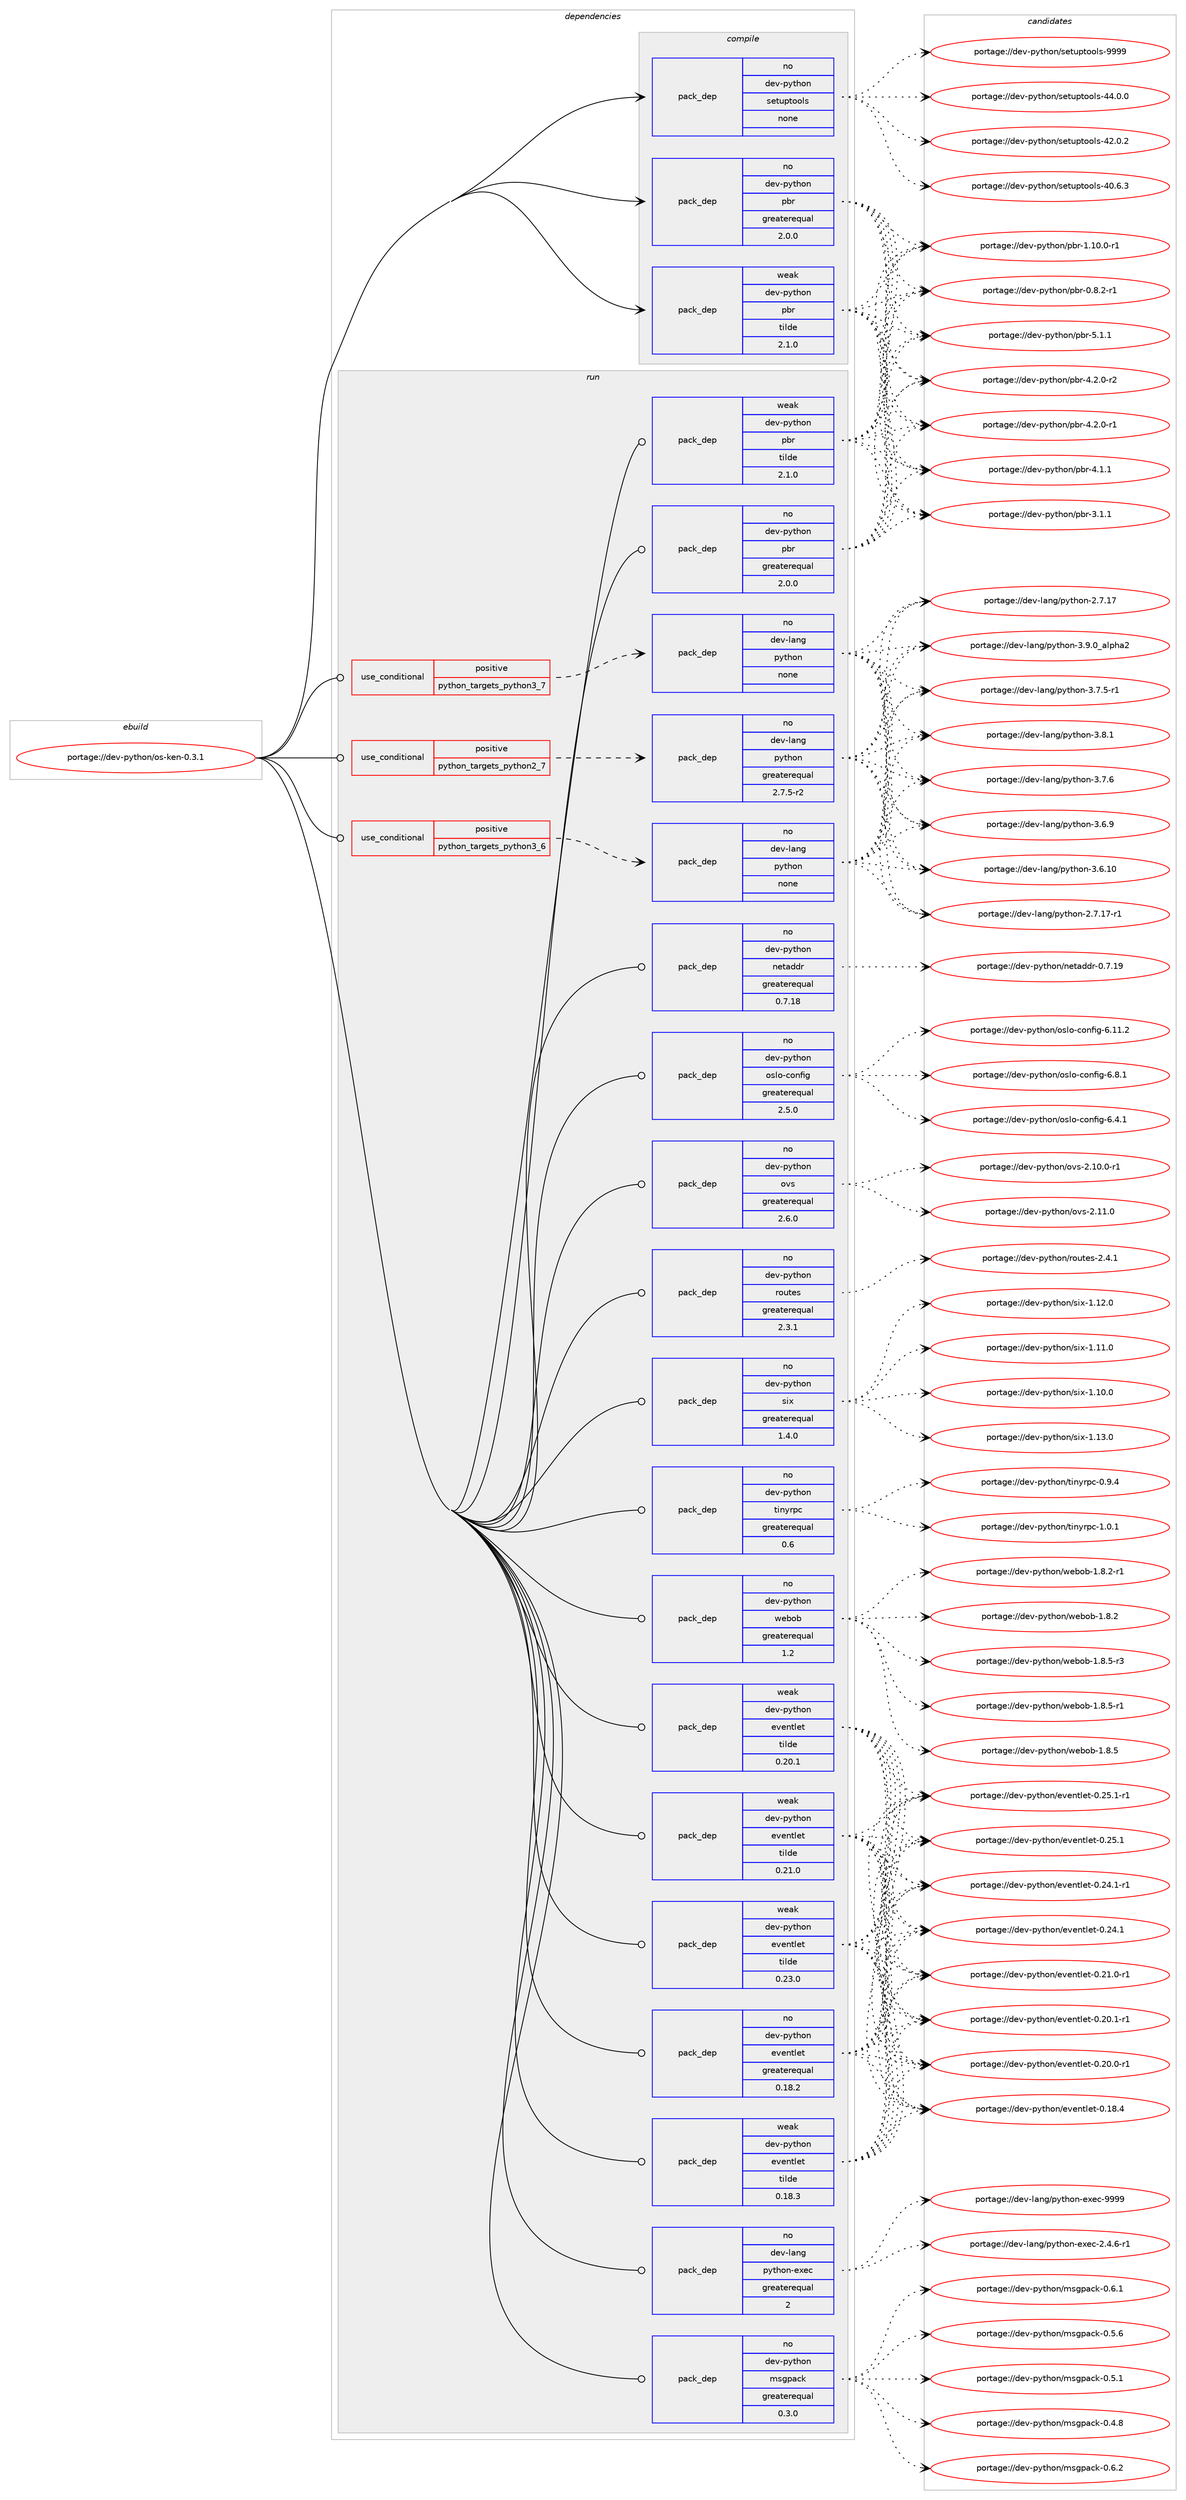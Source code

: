 digraph prolog {

# *************
# Graph options
# *************

newrank=true;
concentrate=true;
compound=true;
graph [rankdir=LR,fontname=Helvetica,fontsize=10,ranksep=1.5];#, ranksep=2.5, nodesep=0.2];
edge  [arrowhead=vee];
node  [fontname=Helvetica,fontsize=10];

# **********
# The ebuild
# **********

subgraph cluster_leftcol {
color=gray;
label=<<i>ebuild</i>>;
id [label="portage://dev-python/os-ken-0.3.1", color=red, width=4, href="../dev-python/os-ken-0.3.1.svg"];
}

# ****************
# The dependencies
# ****************

subgraph cluster_midcol {
color=gray;
label=<<i>dependencies</i>>;
subgraph cluster_compile {
fillcolor="#eeeeee";
style=filled;
label=<<i>compile</i>>;
subgraph pack329758 {
dependency446558 [label=<<TABLE BORDER="0" CELLBORDER="1" CELLSPACING="0" CELLPADDING="4" WIDTH="220"><TR><TD ROWSPAN="6" CELLPADDING="30">pack_dep</TD></TR><TR><TD WIDTH="110">no</TD></TR><TR><TD>dev-python</TD></TR><TR><TD>pbr</TD></TR><TR><TD>greaterequal</TD></TR><TR><TD>2.0.0</TD></TR></TABLE>>, shape=none, color=blue];
}
id:e -> dependency446558:w [weight=20,style="solid",arrowhead="vee"];
subgraph pack329759 {
dependency446559 [label=<<TABLE BORDER="0" CELLBORDER="1" CELLSPACING="0" CELLPADDING="4" WIDTH="220"><TR><TD ROWSPAN="6" CELLPADDING="30">pack_dep</TD></TR><TR><TD WIDTH="110">no</TD></TR><TR><TD>dev-python</TD></TR><TR><TD>setuptools</TD></TR><TR><TD>none</TD></TR><TR><TD></TD></TR></TABLE>>, shape=none, color=blue];
}
id:e -> dependency446559:w [weight=20,style="solid",arrowhead="vee"];
subgraph pack329760 {
dependency446560 [label=<<TABLE BORDER="0" CELLBORDER="1" CELLSPACING="0" CELLPADDING="4" WIDTH="220"><TR><TD ROWSPAN="6" CELLPADDING="30">pack_dep</TD></TR><TR><TD WIDTH="110">weak</TD></TR><TR><TD>dev-python</TD></TR><TR><TD>pbr</TD></TR><TR><TD>tilde</TD></TR><TR><TD>2.1.0</TD></TR></TABLE>>, shape=none, color=blue];
}
id:e -> dependency446560:w [weight=20,style="solid",arrowhead="vee"];
}
subgraph cluster_compileandrun {
fillcolor="#eeeeee";
style=filled;
label=<<i>compile and run</i>>;
}
subgraph cluster_run {
fillcolor="#eeeeee";
style=filled;
label=<<i>run</i>>;
subgraph cond111825 {
dependency446561 [label=<<TABLE BORDER="0" CELLBORDER="1" CELLSPACING="0" CELLPADDING="4"><TR><TD ROWSPAN="3" CELLPADDING="10">use_conditional</TD></TR><TR><TD>positive</TD></TR><TR><TD>python_targets_python2_7</TD></TR></TABLE>>, shape=none, color=red];
subgraph pack329761 {
dependency446562 [label=<<TABLE BORDER="0" CELLBORDER="1" CELLSPACING="0" CELLPADDING="4" WIDTH="220"><TR><TD ROWSPAN="6" CELLPADDING="30">pack_dep</TD></TR><TR><TD WIDTH="110">no</TD></TR><TR><TD>dev-lang</TD></TR><TR><TD>python</TD></TR><TR><TD>greaterequal</TD></TR><TR><TD>2.7.5-r2</TD></TR></TABLE>>, shape=none, color=blue];
}
dependency446561:e -> dependency446562:w [weight=20,style="dashed",arrowhead="vee"];
}
id:e -> dependency446561:w [weight=20,style="solid",arrowhead="odot"];
subgraph cond111826 {
dependency446563 [label=<<TABLE BORDER="0" CELLBORDER="1" CELLSPACING="0" CELLPADDING="4"><TR><TD ROWSPAN="3" CELLPADDING="10">use_conditional</TD></TR><TR><TD>positive</TD></TR><TR><TD>python_targets_python3_6</TD></TR></TABLE>>, shape=none, color=red];
subgraph pack329762 {
dependency446564 [label=<<TABLE BORDER="0" CELLBORDER="1" CELLSPACING="0" CELLPADDING="4" WIDTH="220"><TR><TD ROWSPAN="6" CELLPADDING="30">pack_dep</TD></TR><TR><TD WIDTH="110">no</TD></TR><TR><TD>dev-lang</TD></TR><TR><TD>python</TD></TR><TR><TD>none</TD></TR><TR><TD></TD></TR></TABLE>>, shape=none, color=blue];
}
dependency446563:e -> dependency446564:w [weight=20,style="dashed",arrowhead="vee"];
}
id:e -> dependency446563:w [weight=20,style="solid",arrowhead="odot"];
subgraph cond111827 {
dependency446565 [label=<<TABLE BORDER="0" CELLBORDER="1" CELLSPACING="0" CELLPADDING="4"><TR><TD ROWSPAN="3" CELLPADDING="10">use_conditional</TD></TR><TR><TD>positive</TD></TR><TR><TD>python_targets_python3_7</TD></TR></TABLE>>, shape=none, color=red];
subgraph pack329763 {
dependency446566 [label=<<TABLE BORDER="0" CELLBORDER="1" CELLSPACING="0" CELLPADDING="4" WIDTH="220"><TR><TD ROWSPAN="6" CELLPADDING="30">pack_dep</TD></TR><TR><TD WIDTH="110">no</TD></TR><TR><TD>dev-lang</TD></TR><TR><TD>python</TD></TR><TR><TD>none</TD></TR><TR><TD></TD></TR></TABLE>>, shape=none, color=blue];
}
dependency446565:e -> dependency446566:w [weight=20,style="dashed",arrowhead="vee"];
}
id:e -> dependency446565:w [weight=20,style="solid",arrowhead="odot"];
subgraph pack329764 {
dependency446567 [label=<<TABLE BORDER="0" CELLBORDER="1" CELLSPACING="0" CELLPADDING="4" WIDTH="220"><TR><TD ROWSPAN="6" CELLPADDING="30">pack_dep</TD></TR><TR><TD WIDTH="110">no</TD></TR><TR><TD>dev-lang</TD></TR><TR><TD>python-exec</TD></TR><TR><TD>greaterequal</TD></TR><TR><TD>2</TD></TR></TABLE>>, shape=none, color=blue];
}
id:e -> dependency446567:w [weight=20,style="solid",arrowhead="odot"];
subgraph pack329765 {
dependency446568 [label=<<TABLE BORDER="0" CELLBORDER="1" CELLSPACING="0" CELLPADDING="4" WIDTH="220"><TR><TD ROWSPAN="6" CELLPADDING="30">pack_dep</TD></TR><TR><TD WIDTH="110">no</TD></TR><TR><TD>dev-python</TD></TR><TR><TD>eventlet</TD></TR><TR><TD>greaterequal</TD></TR><TR><TD>0.18.2</TD></TR></TABLE>>, shape=none, color=blue];
}
id:e -> dependency446568:w [weight=20,style="solid",arrowhead="odot"];
subgraph pack329766 {
dependency446569 [label=<<TABLE BORDER="0" CELLBORDER="1" CELLSPACING="0" CELLPADDING="4" WIDTH="220"><TR><TD ROWSPAN="6" CELLPADDING="30">pack_dep</TD></TR><TR><TD WIDTH="110">no</TD></TR><TR><TD>dev-python</TD></TR><TR><TD>msgpack</TD></TR><TR><TD>greaterequal</TD></TR><TR><TD>0.3.0</TD></TR></TABLE>>, shape=none, color=blue];
}
id:e -> dependency446569:w [weight=20,style="solid",arrowhead="odot"];
subgraph pack329767 {
dependency446570 [label=<<TABLE BORDER="0" CELLBORDER="1" CELLSPACING="0" CELLPADDING="4" WIDTH="220"><TR><TD ROWSPAN="6" CELLPADDING="30">pack_dep</TD></TR><TR><TD WIDTH="110">no</TD></TR><TR><TD>dev-python</TD></TR><TR><TD>netaddr</TD></TR><TR><TD>greaterequal</TD></TR><TR><TD>0.7.18</TD></TR></TABLE>>, shape=none, color=blue];
}
id:e -> dependency446570:w [weight=20,style="solid",arrowhead="odot"];
subgraph pack329768 {
dependency446571 [label=<<TABLE BORDER="0" CELLBORDER="1" CELLSPACING="0" CELLPADDING="4" WIDTH="220"><TR><TD ROWSPAN="6" CELLPADDING="30">pack_dep</TD></TR><TR><TD WIDTH="110">no</TD></TR><TR><TD>dev-python</TD></TR><TR><TD>oslo-config</TD></TR><TR><TD>greaterequal</TD></TR><TR><TD>2.5.0</TD></TR></TABLE>>, shape=none, color=blue];
}
id:e -> dependency446571:w [weight=20,style="solid",arrowhead="odot"];
subgraph pack329769 {
dependency446572 [label=<<TABLE BORDER="0" CELLBORDER="1" CELLSPACING="0" CELLPADDING="4" WIDTH="220"><TR><TD ROWSPAN="6" CELLPADDING="30">pack_dep</TD></TR><TR><TD WIDTH="110">no</TD></TR><TR><TD>dev-python</TD></TR><TR><TD>ovs</TD></TR><TR><TD>greaterequal</TD></TR><TR><TD>2.6.0</TD></TR></TABLE>>, shape=none, color=blue];
}
id:e -> dependency446572:w [weight=20,style="solid",arrowhead="odot"];
subgraph pack329770 {
dependency446573 [label=<<TABLE BORDER="0" CELLBORDER="1" CELLSPACING="0" CELLPADDING="4" WIDTH="220"><TR><TD ROWSPAN="6" CELLPADDING="30">pack_dep</TD></TR><TR><TD WIDTH="110">no</TD></TR><TR><TD>dev-python</TD></TR><TR><TD>pbr</TD></TR><TR><TD>greaterequal</TD></TR><TR><TD>2.0.0</TD></TR></TABLE>>, shape=none, color=blue];
}
id:e -> dependency446573:w [weight=20,style="solid",arrowhead="odot"];
subgraph pack329771 {
dependency446574 [label=<<TABLE BORDER="0" CELLBORDER="1" CELLSPACING="0" CELLPADDING="4" WIDTH="220"><TR><TD ROWSPAN="6" CELLPADDING="30">pack_dep</TD></TR><TR><TD WIDTH="110">no</TD></TR><TR><TD>dev-python</TD></TR><TR><TD>routes</TD></TR><TR><TD>greaterequal</TD></TR><TR><TD>2.3.1</TD></TR></TABLE>>, shape=none, color=blue];
}
id:e -> dependency446574:w [weight=20,style="solid",arrowhead="odot"];
subgraph pack329772 {
dependency446575 [label=<<TABLE BORDER="0" CELLBORDER="1" CELLSPACING="0" CELLPADDING="4" WIDTH="220"><TR><TD ROWSPAN="6" CELLPADDING="30">pack_dep</TD></TR><TR><TD WIDTH="110">no</TD></TR><TR><TD>dev-python</TD></TR><TR><TD>six</TD></TR><TR><TD>greaterequal</TD></TR><TR><TD>1.4.0</TD></TR></TABLE>>, shape=none, color=blue];
}
id:e -> dependency446575:w [weight=20,style="solid",arrowhead="odot"];
subgraph pack329773 {
dependency446576 [label=<<TABLE BORDER="0" CELLBORDER="1" CELLSPACING="0" CELLPADDING="4" WIDTH="220"><TR><TD ROWSPAN="6" CELLPADDING="30">pack_dep</TD></TR><TR><TD WIDTH="110">no</TD></TR><TR><TD>dev-python</TD></TR><TR><TD>tinyrpc</TD></TR><TR><TD>greaterequal</TD></TR><TR><TD>0.6</TD></TR></TABLE>>, shape=none, color=blue];
}
id:e -> dependency446576:w [weight=20,style="solid",arrowhead="odot"];
subgraph pack329774 {
dependency446577 [label=<<TABLE BORDER="0" CELLBORDER="1" CELLSPACING="0" CELLPADDING="4" WIDTH="220"><TR><TD ROWSPAN="6" CELLPADDING="30">pack_dep</TD></TR><TR><TD WIDTH="110">no</TD></TR><TR><TD>dev-python</TD></TR><TR><TD>webob</TD></TR><TR><TD>greaterequal</TD></TR><TR><TD>1.2</TD></TR></TABLE>>, shape=none, color=blue];
}
id:e -> dependency446577:w [weight=20,style="solid",arrowhead="odot"];
subgraph pack329775 {
dependency446578 [label=<<TABLE BORDER="0" CELLBORDER="1" CELLSPACING="0" CELLPADDING="4" WIDTH="220"><TR><TD ROWSPAN="6" CELLPADDING="30">pack_dep</TD></TR><TR><TD WIDTH="110">weak</TD></TR><TR><TD>dev-python</TD></TR><TR><TD>eventlet</TD></TR><TR><TD>tilde</TD></TR><TR><TD>0.18.3</TD></TR></TABLE>>, shape=none, color=blue];
}
id:e -> dependency446578:w [weight=20,style="solid",arrowhead="odot"];
subgraph pack329776 {
dependency446579 [label=<<TABLE BORDER="0" CELLBORDER="1" CELLSPACING="0" CELLPADDING="4" WIDTH="220"><TR><TD ROWSPAN="6" CELLPADDING="30">pack_dep</TD></TR><TR><TD WIDTH="110">weak</TD></TR><TR><TD>dev-python</TD></TR><TR><TD>eventlet</TD></TR><TR><TD>tilde</TD></TR><TR><TD>0.20.1</TD></TR></TABLE>>, shape=none, color=blue];
}
id:e -> dependency446579:w [weight=20,style="solid",arrowhead="odot"];
subgraph pack329777 {
dependency446580 [label=<<TABLE BORDER="0" CELLBORDER="1" CELLSPACING="0" CELLPADDING="4" WIDTH="220"><TR><TD ROWSPAN="6" CELLPADDING="30">pack_dep</TD></TR><TR><TD WIDTH="110">weak</TD></TR><TR><TD>dev-python</TD></TR><TR><TD>eventlet</TD></TR><TR><TD>tilde</TD></TR><TR><TD>0.21.0</TD></TR></TABLE>>, shape=none, color=blue];
}
id:e -> dependency446580:w [weight=20,style="solid",arrowhead="odot"];
subgraph pack329778 {
dependency446581 [label=<<TABLE BORDER="0" CELLBORDER="1" CELLSPACING="0" CELLPADDING="4" WIDTH="220"><TR><TD ROWSPAN="6" CELLPADDING="30">pack_dep</TD></TR><TR><TD WIDTH="110">weak</TD></TR><TR><TD>dev-python</TD></TR><TR><TD>eventlet</TD></TR><TR><TD>tilde</TD></TR><TR><TD>0.23.0</TD></TR></TABLE>>, shape=none, color=blue];
}
id:e -> dependency446581:w [weight=20,style="solid",arrowhead="odot"];
subgraph pack329779 {
dependency446582 [label=<<TABLE BORDER="0" CELLBORDER="1" CELLSPACING="0" CELLPADDING="4" WIDTH="220"><TR><TD ROWSPAN="6" CELLPADDING="30">pack_dep</TD></TR><TR><TD WIDTH="110">weak</TD></TR><TR><TD>dev-python</TD></TR><TR><TD>pbr</TD></TR><TR><TD>tilde</TD></TR><TR><TD>2.1.0</TD></TR></TABLE>>, shape=none, color=blue];
}
id:e -> dependency446582:w [weight=20,style="solid",arrowhead="odot"];
}
}

# **************
# The candidates
# **************

subgraph cluster_choices {
rank=same;
color=gray;
label=<<i>candidates</i>>;

subgraph choice329758 {
color=black;
nodesep=1;
choice100101118451121211161041111104711298114455346494649 [label="portage://dev-python/pbr-5.1.1", color=red, width=4,href="../dev-python/pbr-5.1.1.svg"];
choice1001011184511212111610411111047112981144552465046484511450 [label="portage://dev-python/pbr-4.2.0-r2", color=red, width=4,href="../dev-python/pbr-4.2.0-r2.svg"];
choice1001011184511212111610411111047112981144552465046484511449 [label="portage://dev-python/pbr-4.2.0-r1", color=red, width=4,href="../dev-python/pbr-4.2.0-r1.svg"];
choice100101118451121211161041111104711298114455246494649 [label="portage://dev-python/pbr-4.1.1", color=red, width=4,href="../dev-python/pbr-4.1.1.svg"];
choice100101118451121211161041111104711298114455146494649 [label="portage://dev-python/pbr-3.1.1", color=red, width=4,href="../dev-python/pbr-3.1.1.svg"];
choice100101118451121211161041111104711298114454946494846484511449 [label="portage://dev-python/pbr-1.10.0-r1", color=red, width=4,href="../dev-python/pbr-1.10.0-r1.svg"];
choice1001011184511212111610411111047112981144548465646504511449 [label="portage://dev-python/pbr-0.8.2-r1", color=red, width=4,href="../dev-python/pbr-0.8.2-r1.svg"];
dependency446558:e -> choice100101118451121211161041111104711298114455346494649:w [style=dotted,weight="100"];
dependency446558:e -> choice1001011184511212111610411111047112981144552465046484511450:w [style=dotted,weight="100"];
dependency446558:e -> choice1001011184511212111610411111047112981144552465046484511449:w [style=dotted,weight="100"];
dependency446558:e -> choice100101118451121211161041111104711298114455246494649:w [style=dotted,weight="100"];
dependency446558:e -> choice100101118451121211161041111104711298114455146494649:w [style=dotted,weight="100"];
dependency446558:e -> choice100101118451121211161041111104711298114454946494846484511449:w [style=dotted,weight="100"];
dependency446558:e -> choice1001011184511212111610411111047112981144548465646504511449:w [style=dotted,weight="100"];
}
subgraph choice329759 {
color=black;
nodesep=1;
choice10010111845112121116104111110471151011161171121161111111081154557575757 [label="portage://dev-python/setuptools-9999", color=red, width=4,href="../dev-python/setuptools-9999.svg"];
choice100101118451121211161041111104711510111611711211611111110811545525246484648 [label="portage://dev-python/setuptools-44.0.0", color=red, width=4,href="../dev-python/setuptools-44.0.0.svg"];
choice100101118451121211161041111104711510111611711211611111110811545525046484650 [label="portage://dev-python/setuptools-42.0.2", color=red, width=4,href="../dev-python/setuptools-42.0.2.svg"];
choice100101118451121211161041111104711510111611711211611111110811545524846544651 [label="portage://dev-python/setuptools-40.6.3", color=red, width=4,href="../dev-python/setuptools-40.6.3.svg"];
dependency446559:e -> choice10010111845112121116104111110471151011161171121161111111081154557575757:w [style=dotted,weight="100"];
dependency446559:e -> choice100101118451121211161041111104711510111611711211611111110811545525246484648:w [style=dotted,weight="100"];
dependency446559:e -> choice100101118451121211161041111104711510111611711211611111110811545525046484650:w [style=dotted,weight="100"];
dependency446559:e -> choice100101118451121211161041111104711510111611711211611111110811545524846544651:w [style=dotted,weight="100"];
}
subgraph choice329760 {
color=black;
nodesep=1;
choice100101118451121211161041111104711298114455346494649 [label="portage://dev-python/pbr-5.1.1", color=red, width=4,href="../dev-python/pbr-5.1.1.svg"];
choice1001011184511212111610411111047112981144552465046484511450 [label="portage://dev-python/pbr-4.2.0-r2", color=red, width=4,href="../dev-python/pbr-4.2.0-r2.svg"];
choice1001011184511212111610411111047112981144552465046484511449 [label="portage://dev-python/pbr-4.2.0-r1", color=red, width=4,href="../dev-python/pbr-4.2.0-r1.svg"];
choice100101118451121211161041111104711298114455246494649 [label="portage://dev-python/pbr-4.1.1", color=red, width=4,href="../dev-python/pbr-4.1.1.svg"];
choice100101118451121211161041111104711298114455146494649 [label="portage://dev-python/pbr-3.1.1", color=red, width=4,href="../dev-python/pbr-3.1.1.svg"];
choice100101118451121211161041111104711298114454946494846484511449 [label="portage://dev-python/pbr-1.10.0-r1", color=red, width=4,href="../dev-python/pbr-1.10.0-r1.svg"];
choice1001011184511212111610411111047112981144548465646504511449 [label="portage://dev-python/pbr-0.8.2-r1", color=red, width=4,href="../dev-python/pbr-0.8.2-r1.svg"];
dependency446560:e -> choice100101118451121211161041111104711298114455346494649:w [style=dotted,weight="100"];
dependency446560:e -> choice1001011184511212111610411111047112981144552465046484511450:w [style=dotted,weight="100"];
dependency446560:e -> choice1001011184511212111610411111047112981144552465046484511449:w [style=dotted,weight="100"];
dependency446560:e -> choice100101118451121211161041111104711298114455246494649:w [style=dotted,weight="100"];
dependency446560:e -> choice100101118451121211161041111104711298114455146494649:w [style=dotted,weight="100"];
dependency446560:e -> choice100101118451121211161041111104711298114454946494846484511449:w [style=dotted,weight="100"];
dependency446560:e -> choice1001011184511212111610411111047112981144548465646504511449:w [style=dotted,weight="100"];
}
subgraph choice329761 {
color=black;
nodesep=1;
choice10010111845108971101034711212111610411111045514657464895971081121049750 [label="portage://dev-lang/python-3.9.0_alpha2", color=red, width=4,href="../dev-lang/python-3.9.0_alpha2.svg"];
choice100101118451089711010347112121116104111110455146564649 [label="portage://dev-lang/python-3.8.1", color=red, width=4,href="../dev-lang/python-3.8.1.svg"];
choice100101118451089711010347112121116104111110455146554654 [label="portage://dev-lang/python-3.7.6", color=red, width=4,href="../dev-lang/python-3.7.6.svg"];
choice1001011184510897110103471121211161041111104551465546534511449 [label="portage://dev-lang/python-3.7.5-r1", color=red, width=4,href="../dev-lang/python-3.7.5-r1.svg"];
choice100101118451089711010347112121116104111110455146544657 [label="portage://dev-lang/python-3.6.9", color=red, width=4,href="../dev-lang/python-3.6.9.svg"];
choice10010111845108971101034711212111610411111045514654464948 [label="portage://dev-lang/python-3.6.10", color=red, width=4,href="../dev-lang/python-3.6.10.svg"];
choice100101118451089711010347112121116104111110455046554649554511449 [label="portage://dev-lang/python-2.7.17-r1", color=red, width=4,href="../dev-lang/python-2.7.17-r1.svg"];
choice10010111845108971101034711212111610411111045504655464955 [label="portage://dev-lang/python-2.7.17", color=red, width=4,href="../dev-lang/python-2.7.17.svg"];
dependency446562:e -> choice10010111845108971101034711212111610411111045514657464895971081121049750:w [style=dotted,weight="100"];
dependency446562:e -> choice100101118451089711010347112121116104111110455146564649:w [style=dotted,weight="100"];
dependency446562:e -> choice100101118451089711010347112121116104111110455146554654:w [style=dotted,weight="100"];
dependency446562:e -> choice1001011184510897110103471121211161041111104551465546534511449:w [style=dotted,weight="100"];
dependency446562:e -> choice100101118451089711010347112121116104111110455146544657:w [style=dotted,weight="100"];
dependency446562:e -> choice10010111845108971101034711212111610411111045514654464948:w [style=dotted,weight="100"];
dependency446562:e -> choice100101118451089711010347112121116104111110455046554649554511449:w [style=dotted,weight="100"];
dependency446562:e -> choice10010111845108971101034711212111610411111045504655464955:w [style=dotted,weight="100"];
}
subgraph choice329762 {
color=black;
nodesep=1;
choice10010111845108971101034711212111610411111045514657464895971081121049750 [label="portage://dev-lang/python-3.9.0_alpha2", color=red, width=4,href="../dev-lang/python-3.9.0_alpha2.svg"];
choice100101118451089711010347112121116104111110455146564649 [label="portage://dev-lang/python-3.8.1", color=red, width=4,href="../dev-lang/python-3.8.1.svg"];
choice100101118451089711010347112121116104111110455146554654 [label="portage://dev-lang/python-3.7.6", color=red, width=4,href="../dev-lang/python-3.7.6.svg"];
choice1001011184510897110103471121211161041111104551465546534511449 [label="portage://dev-lang/python-3.7.5-r1", color=red, width=4,href="../dev-lang/python-3.7.5-r1.svg"];
choice100101118451089711010347112121116104111110455146544657 [label="portage://dev-lang/python-3.6.9", color=red, width=4,href="../dev-lang/python-3.6.9.svg"];
choice10010111845108971101034711212111610411111045514654464948 [label="portage://dev-lang/python-3.6.10", color=red, width=4,href="../dev-lang/python-3.6.10.svg"];
choice100101118451089711010347112121116104111110455046554649554511449 [label="portage://dev-lang/python-2.7.17-r1", color=red, width=4,href="../dev-lang/python-2.7.17-r1.svg"];
choice10010111845108971101034711212111610411111045504655464955 [label="portage://dev-lang/python-2.7.17", color=red, width=4,href="../dev-lang/python-2.7.17.svg"];
dependency446564:e -> choice10010111845108971101034711212111610411111045514657464895971081121049750:w [style=dotted,weight="100"];
dependency446564:e -> choice100101118451089711010347112121116104111110455146564649:w [style=dotted,weight="100"];
dependency446564:e -> choice100101118451089711010347112121116104111110455146554654:w [style=dotted,weight="100"];
dependency446564:e -> choice1001011184510897110103471121211161041111104551465546534511449:w [style=dotted,weight="100"];
dependency446564:e -> choice100101118451089711010347112121116104111110455146544657:w [style=dotted,weight="100"];
dependency446564:e -> choice10010111845108971101034711212111610411111045514654464948:w [style=dotted,weight="100"];
dependency446564:e -> choice100101118451089711010347112121116104111110455046554649554511449:w [style=dotted,weight="100"];
dependency446564:e -> choice10010111845108971101034711212111610411111045504655464955:w [style=dotted,weight="100"];
}
subgraph choice329763 {
color=black;
nodesep=1;
choice10010111845108971101034711212111610411111045514657464895971081121049750 [label="portage://dev-lang/python-3.9.0_alpha2", color=red, width=4,href="../dev-lang/python-3.9.0_alpha2.svg"];
choice100101118451089711010347112121116104111110455146564649 [label="portage://dev-lang/python-3.8.1", color=red, width=4,href="../dev-lang/python-3.8.1.svg"];
choice100101118451089711010347112121116104111110455146554654 [label="portage://dev-lang/python-3.7.6", color=red, width=4,href="../dev-lang/python-3.7.6.svg"];
choice1001011184510897110103471121211161041111104551465546534511449 [label="portage://dev-lang/python-3.7.5-r1", color=red, width=4,href="../dev-lang/python-3.7.5-r1.svg"];
choice100101118451089711010347112121116104111110455146544657 [label="portage://dev-lang/python-3.6.9", color=red, width=4,href="../dev-lang/python-3.6.9.svg"];
choice10010111845108971101034711212111610411111045514654464948 [label="portage://dev-lang/python-3.6.10", color=red, width=4,href="../dev-lang/python-3.6.10.svg"];
choice100101118451089711010347112121116104111110455046554649554511449 [label="portage://dev-lang/python-2.7.17-r1", color=red, width=4,href="../dev-lang/python-2.7.17-r1.svg"];
choice10010111845108971101034711212111610411111045504655464955 [label="portage://dev-lang/python-2.7.17", color=red, width=4,href="../dev-lang/python-2.7.17.svg"];
dependency446566:e -> choice10010111845108971101034711212111610411111045514657464895971081121049750:w [style=dotted,weight="100"];
dependency446566:e -> choice100101118451089711010347112121116104111110455146564649:w [style=dotted,weight="100"];
dependency446566:e -> choice100101118451089711010347112121116104111110455146554654:w [style=dotted,weight="100"];
dependency446566:e -> choice1001011184510897110103471121211161041111104551465546534511449:w [style=dotted,weight="100"];
dependency446566:e -> choice100101118451089711010347112121116104111110455146544657:w [style=dotted,weight="100"];
dependency446566:e -> choice10010111845108971101034711212111610411111045514654464948:w [style=dotted,weight="100"];
dependency446566:e -> choice100101118451089711010347112121116104111110455046554649554511449:w [style=dotted,weight="100"];
dependency446566:e -> choice10010111845108971101034711212111610411111045504655464955:w [style=dotted,weight="100"];
}
subgraph choice329764 {
color=black;
nodesep=1;
choice10010111845108971101034711212111610411111045101120101994557575757 [label="portage://dev-lang/python-exec-9999", color=red, width=4,href="../dev-lang/python-exec-9999.svg"];
choice10010111845108971101034711212111610411111045101120101994550465246544511449 [label="portage://dev-lang/python-exec-2.4.6-r1", color=red, width=4,href="../dev-lang/python-exec-2.4.6-r1.svg"];
dependency446567:e -> choice10010111845108971101034711212111610411111045101120101994557575757:w [style=dotted,weight="100"];
dependency446567:e -> choice10010111845108971101034711212111610411111045101120101994550465246544511449:w [style=dotted,weight="100"];
}
subgraph choice329765 {
color=black;
nodesep=1;
choice1001011184511212111610411111047101118101110116108101116454846505346494511449 [label="portage://dev-python/eventlet-0.25.1-r1", color=red, width=4,href="../dev-python/eventlet-0.25.1-r1.svg"];
choice100101118451121211161041111104710111810111011610810111645484650534649 [label="portage://dev-python/eventlet-0.25.1", color=red, width=4,href="../dev-python/eventlet-0.25.1.svg"];
choice1001011184511212111610411111047101118101110116108101116454846505246494511449 [label="portage://dev-python/eventlet-0.24.1-r1", color=red, width=4,href="../dev-python/eventlet-0.24.1-r1.svg"];
choice100101118451121211161041111104710111810111011610810111645484650524649 [label="portage://dev-python/eventlet-0.24.1", color=red, width=4,href="../dev-python/eventlet-0.24.1.svg"];
choice1001011184511212111610411111047101118101110116108101116454846504946484511449 [label="portage://dev-python/eventlet-0.21.0-r1", color=red, width=4,href="../dev-python/eventlet-0.21.0-r1.svg"];
choice1001011184511212111610411111047101118101110116108101116454846504846494511449 [label="portage://dev-python/eventlet-0.20.1-r1", color=red, width=4,href="../dev-python/eventlet-0.20.1-r1.svg"];
choice1001011184511212111610411111047101118101110116108101116454846504846484511449 [label="portage://dev-python/eventlet-0.20.0-r1", color=red, width=4,href="../dev-python/eventlet-0.20.0-r1.svg"];
choice100101118451121211161041111104710111810111011610810111645484649564652 [label="portage://dev-python/eventlet-0.18.4", color=red, width=4,href="../dev-python/eventlet-0.18.4.svg"];
dependency446568:e -> choice1001011184511212111610411111047101118101110116108101116454846505346494511449:w [style=dotted,weight="100"];
dependency446568:e -> choice100101118451121211161041111104710111810111011610810111645484650534649:w [style=dotted,weight="100"];
dependency446568:e -> choice1001011184511212111610411111047101118101110116108101116454846505246494511449:w [style=dotted,weight="100"];
dependency446568:e -> choice100101118451121211161041111104710111810111011610810111645484650524649:w [style=dotted,weight="100"];
dependency446568:e -> choice1001011184511212111610411111047101118101110116108101116454846504946484511449:w [style=dotted,weight="100"];
dependency446568:e -> choice1001011184511212111610411111047101118101110116108101116454846504846494511449:w [style=dotted,weight="100"];
dependency446568:e -> choice1001011184511212111610411111047101118101110116108101116454846504846484511449:w [style=dotted,weight="100"];
dependency446568:e -> choice100101118451121211161041111104710111810111011610810111645484649564652:w [style=dotted,weight="100"];
}
subgraph choice329766 {
color=black;
nodesep=1;
choice10010111845112121116104111110471091151031129799107454846544650 [label="portage://dev-python/msgpack-0.6.2", color=red, width=4,href="../dev-python/msgpack-0.6.2.svg"];
choice10010111845112121116104111110471091151031129799107454846544649 [label="portage://dev-python/msgpack-0.6.1", color=red, width=4,href="../dev-python/msgpack-0.6.1.svg"];
choice10010111845112121116104111110471091151031129799107454846534654 [label="portage://dev-python/msgpack-0.5.6", color=red, width=4,href="../dev-python/msgpack-0.5.6.svg"];
choice10010111845112121116104111110471091151031129799107454846534649 [label="portage://dev-python/msgpack-0.5.1", color=red, width=4,href="../dev-python/msgpack-0.5.1.svg"];
choice10010111845112121116104111110471091151031129799107454846524656 [label="portage://dev-python/msgpack-0.4.8", color=red, width=4,href="../dev-python/msgpack-0.4.8.svg"];
dependency446569:e -> choice10010111845112121116104111110471091151031129799107454846544650:w [style=dotted,weight="100"];
dependency446569:e -> choice10010111845112121116104111110471091151031129799107454846544649:w [style=dotted,weight="100"];
dependency446569:e -> choice10010111845112121116104111110471091151031129799107454846534654:w [style=dotted,weight="100"];
dependency446569:e -> choice10010111845112121116104111110471091151031129799107454846534649:w [style=dotted,weight="100"];
dependency446569:e -> choice10010111845112121116104111110471091151031129799107454846524656:w [style=dotted,weight="100"];
}
subgraph choice329767 {
color=black;
nodesep=1;
choice10010111845112121116104111110471101011169710010011445484655464957 [label="portage://dev-python/netaddr-0.7.19", color=red, width=4,href="../dev-python/netaddr-0.7.19.svg"];
dependency446570:e -> choice10010111845112121116104111110471101011169710010011445484655464957:w [style=dotted,weight="100"];
}
subgraph choice329768 {
color=black;
nodesep=1;
choice10010111845112121116104111110471111151081114599111110102105103455446564649 [label="portage://dev-python/oslo-config-6.8.1", color=red, width=4,href="../dev-python/oslo-config-6.8.1.svg"];
choice10010111845112121116104111110471111151081114599111110102105103455446524649 [label="portage://dev-python/oslo-config-6.4.1", color=red, width=4,href="../dev-python/oslo-config-6.4.1.svg"];
choice1001011184511212111610411111047111115108111459911111010210510345544649494650 [label="portage://dev-python/oslo-config-6.11.2", color=red, width=4,href="../dev-python/oslo-config-6.11.2.svg"];
dependency446571:e -> choice10010111845112121116104111110471111151081114599111110102105103455446564649:w [style=dotted,weight="100"];
dependency446571:e -> choice10010111845112121116104111110471111151081114599111110102105103455446524649:w [style=dotted,weight="100"];
dependency446571:e -> choice1001011184511212111610411111047111115108111459911111010210510345544649494650:w [style=dotted,weight="100"];
}
subgraph choice329769 {
color=black;
nodesep=1;
choice100101118451121211161041111104711111811545504649494648 [label="portage://dev-python/ovs-2.11.0", color=red, width=4,href="../dev-python/ovs-2.11.0.svg"];
choice1001011184511212111610411111047111118115455046494846484511449 [label="portage://dev-python/ovs-2.10.0-r1", color=red, width=4,href="../dev-python/ovs-2.10.0-r1.svg"];
dependency446572:e -> choice100101118451121211161041111104711111811545504649494648:w [style=dotted,weight="100"];
dependency446572:e -> choice1001011184511212111610411111047111118115455046494846484511449:w [style=dotted,weight="100"];
}
subgraph choice329770 {
color=black;
nodesep=1;
choice100101118451121211161041111104711298114455346494649 [label="portage://dev-python/pbr-5.1.1", color=red, width=4,href="../dev-python/pbr-5.1.1.svg"];
choice1001011184511212111610411111047112981144552465046484511450 [label="portage://dev-python/pbr-4.2.0-r2", color=red, width=4,href="../dev-python/pbr-4.2.0-r2.svg"];
choice1001011184511212111610411111047112981144552465046484511449 [label="portage://dev-python/pbr-4.2.0-r1", color=red, width=4,href="../dev-python/pbr-4.2.0-r1.svg"];
choice100101118451121211161041111104711298114455246494649 [label="portage://dev-python/pbr-4.1.1", color=red, width=4,href="../dev-python/pbr-4.1.1.svg"];
choice100101118451121211161041111104711298114455146494649 [label="portage://dev-python/pbr-3.1.1", color=red, width=4,href="../dev-python/pbr-3.1.1.svg"];
choice100101118451121211161041111104711298114454946494846484511449 [label="portage://dev-python/pbr-1.10.0-r1", color=red, width=4,href="../dev-python/pbr-1.10.0-r1.svg"];
choice1001011184511212111610411111047112981144548465646504511449 [label="portage://dev-python/pbr-0.8.2-r1", color=red, width=4,href="../dev-python/pbr-0.8.2-r1.svg"];
dependency446573:e -> choice100101118451121211161041111104711298114455346494649:w [style=dotted,weight="100"];
dependency446573:e -> choice1001011184511212111610411111047112981144552465046484511450:w [style=dotted,weight="100"];
dependency446573:e -> choice1001011184511212111610411111047112981144552465046484511449:w [style=dotted,weight="100"];
dependency446573:e -> choice100101118451121211161041111104711298114455246494649:w [style=dotted,weight="100"];
dependency446573:e -> choice100101118451121211161041111104711298114455146494649:w [style=dotted,weight="100"];
dependency446573:e -> choice100101118451121211161041111104711298114454946494846484511449:w [style=dotted,weight="100"];
dependency446573:e -> choice1001011184511212111610411111047112981144548465646504511449:w [style=dotted,weight="100"];
}
subgraph choice329771 {
color=black;
nodesep=1;
choice1001011184511212111610411111047114111117116101115455046524649 [label="portage://dev-python/routes-2.4.1", color=red, width=4,href="../dev-python/routes-2.4.1.svg"];
dependency446574:e -> choice1001011184511212111610411111047114111117116101115455046524649:w [style=dotted,weight="100"];
}
subgraph choice329772 {
color=black;
nodesep=1;
choice100101118451121211161041111104711510512045494649514648 [label="portage://dev-python/six-1.13.0", color=red, width=4,href="../dev-python/six-1.13.0.svg"];
choice100101118451121211161041111104711510512045494649504648 [label="portage://dev-python/six-1.12.0", color=red, width=4,href="../dev-python/six-1.12.0.svg"];
choice100101118451121211161041111104711510512045494649494648 [label="portage://dev-python/six-1.11.0", color=red, width=4,href="../dev-python/six-1.11.0.svg"];
choice100101118451121211161041111104711510512045494649484648 [label="portage://dev-python/six-1.10.0", color=red, width=4,href="../dev-python/six-1.10.0.svg"];
dependency446575:e -> choice100101118451121211161041111104711510512045494649514648:w [style=dotted,weight="100"];
dependency446575:e -> choice100101118451121211161041111104711510512045494649504648:w [style=dotted,weight="100"];
dependency446575:e -> choice100101118451121211161041111104711510512045494649494648:w [style=dotted,weight="100"];
dependency446575:e -> choice100101118451121211161041111104711510512045494649484648:w [style=dotted,weight="100"];
}
subgraph choice329773 {
color=black;
nodesep=1;
choice100101118451121211161041111104711610511012111411299454946484649 [label="portage://dev-python/tinyrpc-1.0.1", color=red, width=4,href="../dev-python/tinyrpc-1.0.1.svg"];
choice100101118451121211161041111104711610511012111411299454846574652 [label="portage://dev-python/tinyrpc-0.9.4", color=red, width=4,href="../dev-python/tinyrpc-0.9.4.svg"];
dependency446576:e -> choice100101118451121211161041111104711610511012111411299454946484649:w [style=dotted,weight="100"];
dependency446576:e -> choice100101118451121211161041111104711610511012111411299454846574652:w [style=dotted,weight="100"];
}
subgraph choice329774 {
color=black;
nodesep=1;
choice100101118451121211161041111104711910198111984549465646534511451 [label="portage://dev-python/webob-1.8.5-r3", color=red, width=4,href="../dev-python/webob-1.8.5-r3.svg"];
choice100101118451121211161041111104711910198111984549465646534511449 [label="portage://dev-python/webob-1.8.5-r1", color=red, width=4,href="../dev-python/webob-1.8.5-r1.svg"];
choice10010111845112121116104111110471191019811198454946564653 [label="portage://dev-python/webob-1.8.5", color=red, width=4,href="../dev-python/webob-1.8.5.svg"];
choice100101118451121211161041111104711910198111984549465646504511449 [label="portage://dev-python/webob-1.8.2-r1", color=red, width=4,href="../dev-python/webob-1.8.2-r1.svg"];
choice10010111845112121116104111110471191019811198454946564650 [label="portage://dev-python/webob-1.8.2", color=red, width=4,href="../dev-python/webob-1.8.2.svg"];
dependency446577:e -> choice100101118451121211161041111104711910198111984549465646534511451:w [style=dotted,weight="100"];
dependency446577:e -> choice100101118451121211161041111104711910198111984549465646534511449:w [style=dotted,weight="100"];
dependency446577:e -> choice10010111845112121116104111110471191019811198454946564653:w [style=dotted,weight="100"];
dependency446577:e -> choice100101118451121211161041111104711910198111984549465646504511449:w [style=dotted,weight="100"];
dependency446577:e -> choice10010111845112121116104111110471191019811198454946564650:w [style=dotted,weight="100"];
}
subgraph choice329775 {
color=black;
nodesep=1;
choice1001011184511212111610411111047101118101110116108101116454846505346494511449 [label="portage://dev-python/eventlet-0.25.1-r1", color=red, width=4,href="../dev-python/eventlet-0.25.1-r1.svg"];
choice100101118451121211161041111104710111810111011610810111645484650534649 [label="portage://dev-python/eventlet-0.25.1", color=red, width=4,href="../dev-python/eventlet-0.25.1.svg"];
choice1001011184511212111610411111047101118101110116108101116454846505246494511449 [label="portage://dev-python/eventlet-0.24.1-r1", color=red, width=4,href="../dev-python/eventlet-0.24.1-r1.svg"];
choice100101118451121211161041111104710111810111011610810111645484650524649 [label="portage://dev-python/eventlet-0.24.1", color=red, width=4,href="../dev-python/eventlet-0.24.1.svg"];
choice1001011184511212111610411111047101118101110116108101116454846504946484511449 [label="portage://dev-python/eventlet-0.21.0-r1", color=red, width=4,href="../dev-python/eventlet-0.21.0-r1.svg"];
choice1001011184511212111610411111047101118101110116108101116454846504846494511449 [label="portage://dev-python/eventlet-0.20.1-r1", color=red, width=4,href="../dev-python/eventlet-0.20.1-r1.svg"];
choice1001011184511212111610411111047101118101110116108101116454846504846484511449 [label="portage://dev-python/eventlet-0.20.0-r1", color=red, width=4,href="../dev-python/eventlet-0.20.0-r1.svg"];
choice100101118451121211161041111104710111810111011610810111645484649564652 [label="portage://dev-python/eventlet-0.18.4", color=red, width=4,href="../dev-python/eventlet-0.18.4.svg"];
dependency446578:e -> choice1001011184511212111610411111047101118101110116108101116454846505346494511449:w [style=dotted,weight="100"];
dependency446578:e -> choice100101118451121211161041111104710111810111011610810111645484650534649:w [style=dotted,weight="100"];
dependency446578:e -> choice1001011184511212111610411111047101118101110116108101116454846505246494511449:w [style=dotted,weight="100"];
dependency446578:e -> choice100101118451121211161041111104710111810111011610810111645484650524649:w [style=dotted,weight="100"];
dependency446578:e -> choice1001011184511212111610411111047101118101110116108101116454846504946484511449:w [style=dotted,weight="100"];
dependency446578:e -> choice1001011184511212111610411111047101118101110116108101116454846504846494511449:w [style=dotted,weight="100"];
dependency446578:e -> choice1001011184511212111610411111047101118101110116108101116454846504846484511449:w [style=dotted,weight="100"];
dependency446578:e -> choice100101118451121211161041111104710111810111011610810111645484649564652:w [style=dotted,weight="100"];
}
subgraph choice329776 {
color=black;
nodesep=1;
choice1001011184511212111610411111047101118101110116108101116454846505346494511449 [label="portage://dev-python/eventlet-0.25.1-r1", color=red, width=4,href="../dev-python/eventlet-0.25.1-r1.svg"];
choice100101118451121211161041111104710111810111011610810111645484650534649 [label="portage://dev-python/eventlet-0.25.1", color=red, width=4,href="../dev-python/eventlet-0.25.1.svg"];
choice1001011184511212111610411111047101118101110116108101116454846505246494511449 [label="portage://dev-python/eventlet-0.24.1-r1", color=red, width=4,href="../dev-python/eventlet-0.24.1-r1.svg"];
choice100101118451121211161041111104710111810111011610810111645484650524649 [label="portage://dev-python/eventlet-0.24.1", color=red, width=4,href="../dev-python/eventlet-0.24.1.svg"];
choice1001011184511212111610411111047101118101110116108101116454846504946484511449 [label="portage://dev-python/eventlet-0.21.0-r1", color=red, width=4,href="../dev-python/eventlet-0.21.0-r1.svg"];
choice1001011184511212111610411111047101118101110116108101116454846504846494511449 [label="portage://dev-python/eventlet-0.20.1-r1", color=red, width=4,href="../dev-python/eventlet-0.20.1-r1.svg"];
choice1001011184511212111610411111047101118101110116108101116454846504846484511449 [label="portage://dev-python/eventlet-0.20.0-r1", color=red, width=4,href="../dev-python/eventlet-0.20.0-r1.svg"];
choice100101118451121211161041111104710111810111011610810111645484649564652 [label="portage://dev-python/eventlet-0.18.4", color=red, width=4,href="../dev-python/eventlet-0.18.4.svg"];
dependency446579:e -> choice1001011184511212111610411111047101118101110116108101116454846505346494511449:w [style=dotted,weight="100"];
dependency446579:e -> choice100101118451121211161041111104710111810111011610810111645484650534649:w [style=dotted,weight="100"];
dependency446579:e -> choice1001011184511212111610411111047101118101110116108101116454846505246494511449:w [style=dotted,weight="100"];
dependency446579:e -> choice100101118451121211161041111104710111810111011610810111645484650524649:w [style=dotted,weight="100"];
dependency446579:e -> choice1001011184511212111610411111047101118101110116108101116454846504946484511449:w [style=dotted,weight="100"];
dependency446579:e -> choice1001011184511212111610411111047101118101110116108101116454846504846494511449:w [style=dotted,weight="100"];
dependency446579:e -> choice1001011184511212111610411111047101118101110116108101116454846504846484511449:w [style=dotted,weight="100"];
dependency446579:e -> choice100101118451121211161041111104710111810111011610810111645484649564652:w [style=dotted,weight="100"];
}
subgraph choice329777 {
color=black;
nodesep=1;
choice1001011184511212111610411111047101118101110116108101116454846505346494511449 [label="portage://dev-python/eventlet-0.25.1-r1", color=red, width=4,href="../dev-python/eventlet-0.25.1-r1.svg"];
choice100101118451121211161041111104710111810111011610810111645484650534649 [label="portage://dev-python/eventlet-0.25.1", color=red, width=4,href="../dev-python/eventlet-0.25.1.svg"];
choice1001011184511212111610411111047101118101110116108101116454846505246494511449 [label="portage://dev-python/eventlet-0.24.1-r1", color=red, width=4,href="../dev-python/eventlet-0.24.1-r1.svg"];
choice100101118451121211161041111104710111810111011610810111645484650524649 [label="portage://dev-python/eventlet-0.24.1", color=red, width=4,href="../dev-python/eventlet-0.24.1.svg"];
choice1001011184511212111610411111047101118101110116108101116454846504946484511449 [label="portage://dev-python/eventlet-0.21.0-r1", color=red, width=4,href="../dev-python/eventlet-0.21.0-r1.svg"];
choice1001011184511212111610411111047101118101110116108101116454846504846494511449 [label="portage://dev-python/eventlet-0.20.1-r1", color=red, width=4,href="../dev-python/eventlet-0.20.1-r1.svg"];
choice1001011184511212111610411111047101118101110116108101116454846504846484511449 [label="portage://dev-python/eventlet-0.20.0-r1", color=red, width=4,href="../dev-python/eventlet-0.20.0-r1.svg"];
choice100101118451121211161041111104710111810111011610810111645484649564652 [label="portage://dev-python/eventlet-0.18.4", color=red, width=4,href="../dev-python/eventlet-0.18.4.svg"];
dependency446580:e -> choice1001011184511212111610411111047101118101110116108101116454846505346494511449:w [style=dotted,weight="100"];
dependency446580:e -> choice100101118451121211161041111104710111810111011610810111645484650534649:w [style=dotted,weight="100"];
dependency446580:e -> choice1001011184511212111610411111047101118101110116108101116454846505246494511449:w [style=dotted,weight="100"];
dependency446580:e -> choice100101118451121211161041111104710111810111011610810111645484650524649:w [style=dotted,weight="100"];
dependency446580:e -> choice1001011184511212111610411111047101118101110116108101116454846504946484511449:w [style=dotted,weight="100"];
dependency446580:e -> choice1001011184511212111610411111047101118101110116108101116454846504846494511449:w [style=dotted,weight="100"];
dependency446580:e -> choice1001011184511212111610411111047101118101110116108101116454846504846484511449:w [style=dotted,weight="100"];
dependency446580:e -> choice100101118451121211161041111104710111810111011610810111645484649564652:w [style=dotted,weight="100"];
}
subgraph choice329778 {
color=black;
nodesep=1;
choice1001011184511212111610411111047101118101110116108101116454846505346494511449 [label="portage://dev-python/eventlet-0.25.1-r1", color=red, width=4,href="../dev-python/eventlet-0.25.1-r1.svg"];
choice100101118451121211161041111104710111810111011610810111645484650534649 [label="portage://dev-python/eventlet-0.25.1", color=red, width=4,href="../dev-python/eventlet-0.25.1.svg"];
choice1001011184511212111610411111047101118101110116108101116454846505246494511449 [label="portage://dev-python/eventlet-0.24.1-r1", color=red, width=4,href="../dev-python/eventlet-0.24.1-r1.svg"];
choice100101118451121211161041111104710111810111011610810111645484650524649 [label="portage://dev-python/eventlet-0.24.1", color=red, width=4,href="../dev-python/eventlet-0.24.1.svg"];
choice1001011184511212111610411111047101118101110116108101116454846504946484511449 [label="portage://dev-python/eventlet-0.21.0-r1", color=red, width=4,href="../dev-python/eventlet-0.21.0-r1.svg"];
choice1001011184511212111610411111047101118101110116108101116454846504846494511449 [label="portage://dev-python/eventlet-0.20.1-r1", color=red, width=4,href="../dev-python/eventlet-0.20.1-r1.svg"];
choice1001011184511212111610411111047101118101110116108101116454846504846484511449 [label="portage://dev-python/eventlet-0.20.0-r1", color=red, width=4,href="../dev-python/eventlet-0.20.0-r1.svg"];
choice100101118451121211161041111104710111810111011610810111645484649564652 [label="portage://dev-python/eventlet-0.18.4", color=red, width=4,href="../dev-python/eventlet-0.18.4.svg"];
dependency446581:e -> choice1001011184511212111610411111047101118101110116108101116454846505346494511449:w [style=dotted,weight="100"];
dependency446581:e -> choice100101118451121211161041111104710111810111011610810111645484650534649:w [style=dotted,weight="100"];
dependency446581:e -> choice1001011184511212111610411111047101118101110116108101116454846505246494511449:w [style=dotted,weight="100"];
dependency446581:e -> choice100101118451121211161041111104710111810111011610810111645484650524649:w [style=dotted,weight="100"];
dependency446581:e -> choice1001011184511212111610411111047101118101110116108101116454846504946484511449:w [style=dotted,weight="100"];
dependency446581:e -> choice1001011184511212111610411111047101118101110116108101116454846504846494511449:w [style=dotted,weight="100"];
dependency446581:e -> choice1001011184511212111610411111047101118101110116108101116454846504846484511449:w [style=dotted,weight="100"];
dependency446581:e -> choice100101118451121211161041111104710111810111011610810111645484649564652:w [style=dotted,weight="100"];
}
subgraph choice329779 {
color=black;
nodesep=1;
choice100101118451121211161041111104711298114455346494649 [label="portage://dev-python/pbr-5.1.1", color=red, width=4,href="../dev-python/pbr-5.1.1.svg"];
choice1001011184511212111610411111047112981144552465046484511450 [label="portage://dev-python/pbr-4.2.0-r2", color=red, width=4,href="../dev-python/pbr-4.2.0-r2.svg"];
choice1001011184511212111610411111047112981144552465046484511449 [label="portage://dev-python/pbr-4.2.0-r1", color=red, width=4,href="../dev-python/pbr-4.2.0-r1.svg"];
choice100101118451121211161041111104711298114455246494649 [label="portage://dev-python/pbr-4.1.1", color=red, width=4,href="../dev-python/pbr-4.1.1.svg"];
choice100101118451121211161041111104711298114455146494649 [label="portage://dev-python/pbr-3.1.1", color=red, width=4,href="../dev-python/pbr-3.1.1.svg"];
choice100101118451121211161041111104711298114454946494846484511449 [label="portage://dev-python/pbr-1.10.0-r1", color=red, width=4,href="../dev-python/pbr-1.10.0-r1.svg"];
choice1001011184511212111610411111047112981144548465646504511449 [label="portage://dev-python/pbr-0.8.2-r1", color=red, width=4,href="../dev-python/pbr-0.8.2-r1.svg"];
dependency446582:e -> choice100101118451121211161041111104711298114455346494649:w [style=dotted,weight="100"];
dependency446582:e -> choice1001011184511212111610411111047112981144552465046484511450:w [style=dotted,weight="100"];
dependency446582:e -> choice1001011184511212111610411111047112981144552465046484511449:w [style=dotted,weight="100"];
dependency446582:e -> choice100101118451121211161041111104711298114455246494649:w [style=dotted,weight="100"];
dependency446582:e -> choice100101118451121211161041111104711298114455146494649:w [style=dotted,weight="100"];
dependency446582:e -> choice100101118451121211161041111104711298114454946494846484511449:w [style=dotted,weight="100"];
dependency446582:e -> choice1001011184511212111610411111047112981144548465646504511449:w [style=dotted,weight="100"];
}
}

}
